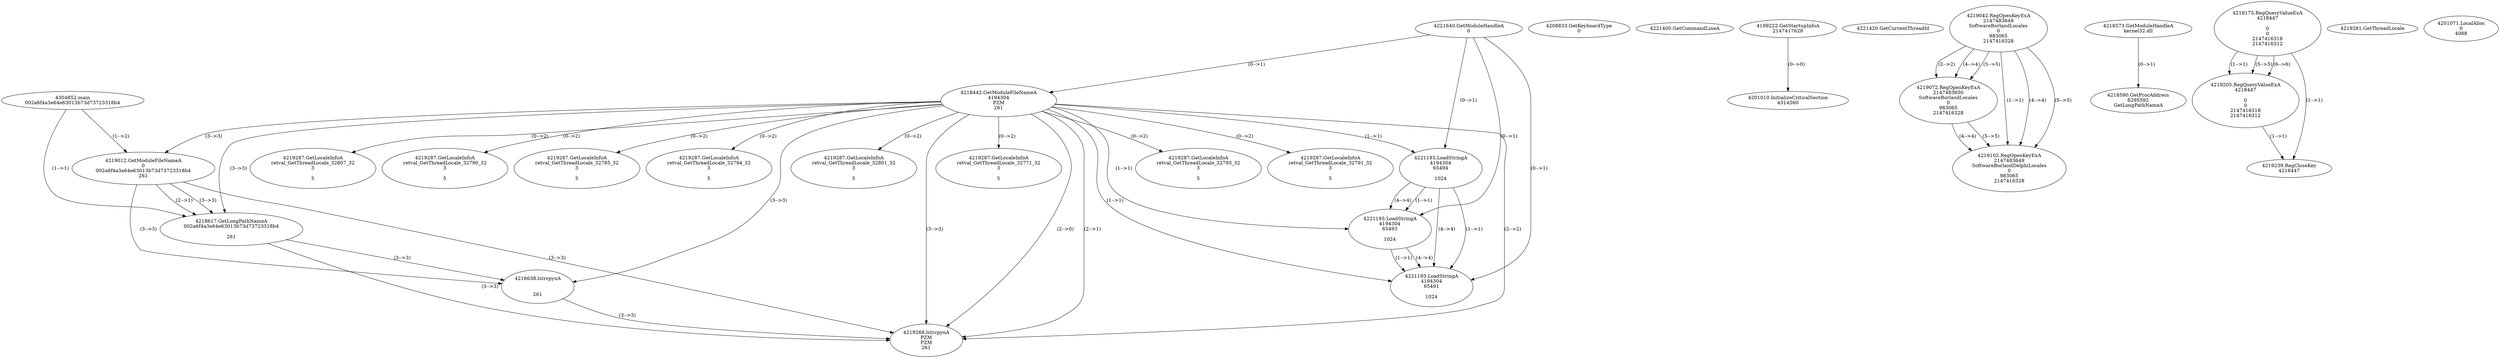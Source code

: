 // Global SCDG with merge call
digraph {
	0 [label="4304852.main
002a6f4a3e64e63013b73d73723318b4"]
	1 [label="4221640.GetModuleHandleA
0"]
	2 [label="4208833.GetKeyboardType
0"]
	3 [label="4221400.GetCommandLineA
"]
	4 [label="4199222.GetStartupInfoA
2147417628"]
	5 [label="4221420.GetCurrentThreadId
"]
	6 [label="4218442.GetModuleFileNameA
4194304
PZM
261"]
	1 -> 6 [label="(0-->1)"]
	7 [label="4219012.GetModuleFileNameA
0
002a6f4a3e64e63013b73d73723318b4
261"]
	0 -> 7 [label="(1-->2)"]
	6 -> 7 [label="(3-->3)"]
	8 [label="4219042.RegOpenKeyExA
2147483649
Software\Borland\Locales
0
983065
2147416328"]
	9 [label="4218573.GetModuleHandleA
kernel32.dll"]
	10 [label="4218590.GetProcAddress
6295592
GetLongPathNameA"]
	9 -> 10 [label="(0-->1)"]
	11 [label="4218617.GetLongPathNameA
002a6f4a3e64e63013b73d73723318b4

261"]
	0 -> 11 [label="(1-->1)"]
	7 -> 11 [label="(2-->1)"]
	6 -> 11 [label="(3-->3)"]
	7 -> 11 [label="(3-->3)"]
	12 [label="4218638.lstrcpynA


261"]
	6 -> 12 [label="(3-->3)"]
	7 -> 12 [label="(3-->3)"]
	11 -> 12 [label="(3-->3)"]
	13 [label="4219175.RegQueryValueExA
4218447

0
0
2147416318
2147416312"]
	14 [label="4219205.RegQueryValueExA
4218447

0
0
2147416318
2147416312"]
	13 -> 14 [label="(1-->1)"]
	13 -> 14 [label="(5-->5)"]
	13 -> 14 [label="(6-->6)"]
	15 [label="4219239.RegCloseKey
4218447"]
	13 -> 15 [label="(1-->1)"]
	14 -> 15 [label="(1-->1)"]
	16 [label="4219268.lstrcpynA
PZM
PZM
261"]
	6 -> 16 [label="(2-->1)"]
	6 -> 16 [label="(2-->2)"]
	6 -> 16 [label="(3-->3)"]
	7 -> 16 [label="(3-->3)"]
	11 -> 16 [label="(3-->3)"]
	12 -> 16 [label="(3-->3)"]
	6 -> 16 [label="(2-->0)"]
	17 [label="4219281.GetThreadLocale
"]
	18 [label="4219287.GetLocaleInfoA
retval_GetThreadLocale_32793_32
3

5"]
	6 -> 18 [label="(0-->2)"]
	19 [label="4221193.LoadStringA
4194304
65494

1024"]
	1 -> 19 [label="(0-->1)"]
	6 -> 19 [label="(1-->1)"]
	20 [label="4201010.InitializeCriticalSection
4314560"]
	4 -> 20 [label="(0-->0)"]
	21 [label="4201071.LocalAlloc
0
4088"]
	22 [label="4219072.RegOpenKeyExA
2147483650
Software\Borland\Locales
0
983065
2147416328"]
	8 -> 22 [label="(2-->2)"]
	8 -> 22 [label="(4-->4)"]
	8 -> 22 [label="(5-->5)"]
	23 [label="4219102.RegOpenKeyExA
2147483649
Software\Borland\Delphi\Locales
0
983065
2147416328"]
	8 -> 23 [label="(1-->1)"]
	8 -> 23 [label="(4-->4)"]
	22 -> 23 [label="(4-->4)"]
	8 -> 23 [label="(5-->5)"]
	22 -> 23 [label="(5-->5)"]
	24 [label="4219287.GetLocaleInfoA
retval_GetThreadLocale_32791_32
3

5"]
	6 -> 24 [label="(0-->2)"]
	25 [label="4221193.LoadStringA
4194304
65493

1024"]
	1 -> 25 [label="(0-->1)"]
	6 -> 25 [label="(1-->1)"]
	19 -> 25 [label="(1-->1)"]
	19 -> 25 [label="(4-->4)"]
	26 [label="4219287.GetLocaleInfoA
retval_GetThreadLocale_32807_32
3

5"]
	6 -> 26 [label="(0-->2)"]
	27 [label="4219287.GetLocaleInfoA
retval_GetThreadLocale_32790_32
3

5"]
	6 -> 27 [label="(0-->2)"]
	28 [label="4221193.LoadStringA
4194304
65491

1024"]
	1 -> 28 [label="(0-->1)"]
	6 -> 28 [label="(1-->1)"]
	19 -> 28 [label="(1-->1)"]
	25 -> 28 [label="(1-->1)"]
	19 -> 28 [label="(4-->4)"]
	25 -> 28 [label="(4-->4)"]
	29 [label="4219287.GetLocaleInfoA
retval_GetThreadLocale_32785_32
3

5"]
	6 -> 29 [label="(0-->2)"]
	30 [label="4219287.GetLocaleInfoA
retval_GetThreadLocale_32794_32
3

5"]
	6 -> 30 [label="(0-->2)"]
	31 [label="4219287.GetLocaleInfoA
retval_GetThreadLocale_32801_32
3

5"]
	6 -> 31 [label="(0-->2)"]
	32 [label="4219287.GetLocaleInfoA
retval_GetThreadLocale_32771_32
3

5"]
	6 -> 32 [label="(0-->2)"]
}
